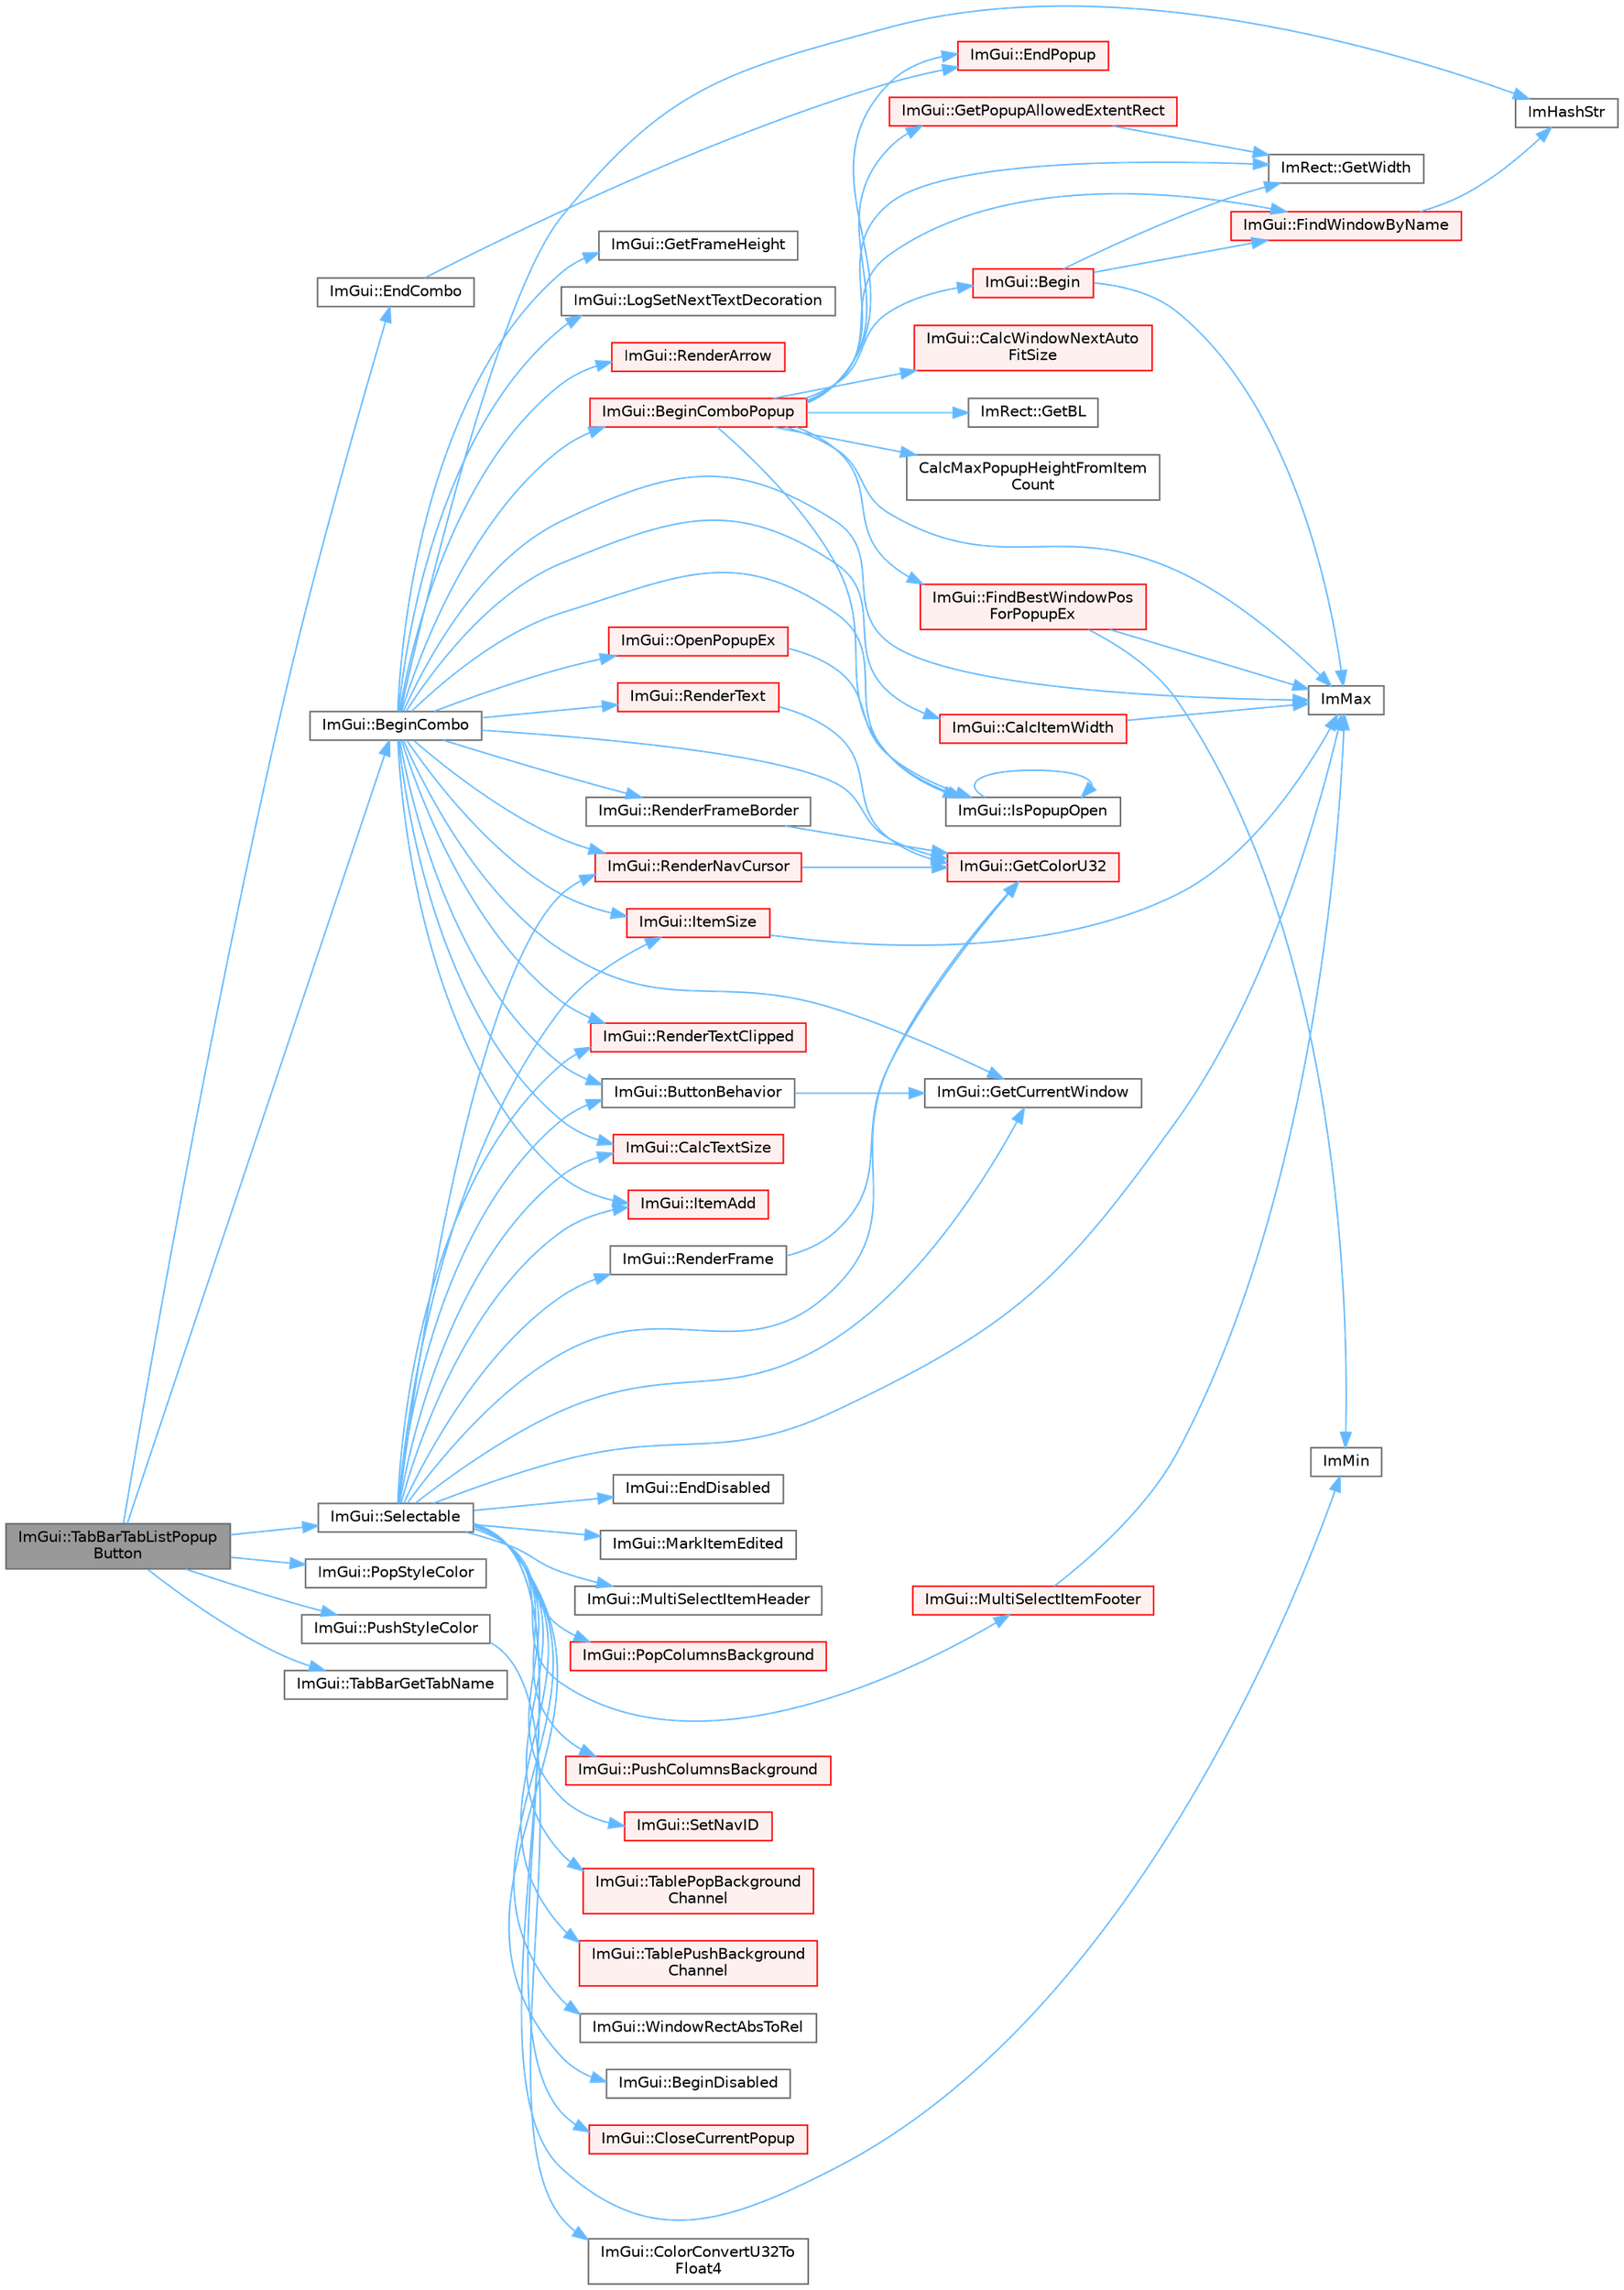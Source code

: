 digraph "ImGui::TabBarTabListPopupButton"
{
 // LATEX_PDF_SIZE
  bgcolor="transparent";
  edge [fontname=Helvetica,fontsize=10,labelfontname=Helvetica,labelfontsize=10];
  node [fontname=Helvetica,fontsize=10,shape=box,height=0.2,width=0.4];
  rankdir="LR";
  Node1 [id="Node000001",label="ImGui::TabBarTabListPopup\lButton",height=0.2,width=0.4,color="gray40", fillcolor="grey60", style="filled", fontcolor="black",tooltip=" "];
  Node1 -> Node2 [id="edge1_Node000001_Node000002",color="steelblue1",style="solid",tooltip=" "];
  Node2 [id="Node000002",label="ImGui::BeginCombo",height=0.2,width=0.4,color="grey40", fillcolor="white", style="filled",URL="$namespace_im_gui.html#aa895095bdc7a2907375c555e245575ea",tooltip=" "];
  Node2 -> Node3 [id="edge2_Node000002_Node000003",color="steelblue1",style="solid",tooltip=" "];
  Node3 [id="Node000003",label="ImGui::BeginComboPopup",height=0.2,width=0.4,color="red", fillcolor="#FFF0F0", style="filled",URL="$namespace_im_gui.html#a6ecb51142fcb72cd19ff002c3a7d8e25",tooltip=" "];
  Node3 -> Node4 [id="edge3_Node000003_Node000004",color="steelblue1",style="solid",tooltip=" "];
  Node4 [id="Node000004",label="ImGui::Begin",height=0.2,width=0.4,color="red", fillcolor="#FFF0F0", style="filled",URL="$namespace_im_gui.html#a581e58db0bc930bafa4a5d23093a2b99",tooltip=" "];
  Node4 -> Node460 [id="edge4_Node000004_Node000460",color="steelblue1",style="solid",tooltip=" "];
  Node460 [id="Node000460",label="ImGui::FindWindowByName",height=0.2,width=0.4,color="red", fillcolor="#FFF0F0", style="filled",URL="$namespace_im_gui.html#abca25f22c02e73d5eb2e9c72c4557813",tooltip=" "];
  Node460 -> Node53 [id="edge5_Node000460_Node000053",color="steelblue1",style="solid",tooltip=" "];
  Node53 [id="Node000053",label="ImHashStr",height=0.2,width=0.4,color="grey40", fillcolor="white", style="filled",URL="$imgui_8cpp.html#ab6659b5d67f7a3369e099ce890e12223",tooltip=" "];
  Node4 -> Node16 [id="edge6_Node000004_Node000016",color="steelblue1",style="solid",tooltip=" "];
  Node16 [id="Node000016",label="ImRect::GetWidth",height=0.2,width=0.4,color="grey40", fillcolor="white", style="filled",URL="$struct_im_rect.html#afa75cb8491f20901c96166d17dcddac4",tooltip=" "];
  Node4 -> Node7 [id="edge7_Node000004_Node000007",color="steelblue1",style="solid",tooltip=" "];
  Node7 [id="Node000007",label="ImMax",height=0.2,width=0.4,color="grey40", fillcolor="white", style="filled",URL="$imgui__internal_8h.html#a7667efd95147d0422f140917c71a9226",tooltip=" "];
  Node3 -> Node508 [id="edge8_Node000003_Node000508",color="steelblue1",style="solid",tooltip=" "];
  Node508 [id="Node000508",label="CalcMaxPopupHeightFromItem\lCount",height=0.2,width=0.4,color="grey40", fillcolor="white", style="filled",URL="$imgui__widgets_8cpp.html#a295cb58de3f221694160b173529ca4d7",tooltip=" "];
  Node3 -> Node509 [id="edge9_Node000003_Node000509",color="steelblue1",style="solid",tooltip=" "];
  Node509 [id="Node000509",label="ImGui::CalcWindowNextAuto\lFitSize",height=0.2,width=0.4,color="red", fillcolor="#FFF0F0", style="filled",URL="$namespace_im_gui.html#aa306c009063e86091ed61d80d4d231f6",tooltip=" "];
  Node3 -> Node283 [id="edge10_Node000003_Node000283",color="steelblue1",style="solid",tooltip=" "];
  Node283 [id="Node000283",label="ImGui::EndPopup",height=0.2,width=0.4,color="red", fillcolor="#FFF0F0", style="filled",URL="$namespace_im_gui.html#aa6a9b5696f2ea7eed7683425fc77b8f2",tooltip=" "];
  Node3 -> Node457 [id="edge11_Node000003_Node000457",color="steelblue1",style="solid",tooltip=" "];
  Node457 [id="Node000457",label="ImGui::FindBestWindowPos\lForPopupEx",height=0.2,width=0.4,color="red", fillcolor="#FFF0F0", style="filled",URL="$namespace_im_gui.html#ab4a820eead6cd418d7be66e142bf3478",tooltip=" "];
  Node457 -> Node7 [id="edge12_Node000457_Node000007",color="steelblue1",style="solid",tooltip=" "];
  Node457 -> Node8 [id="edge13_Node000457_Node000008",color="steelblue1",style="solid",tooltip=" "];
  Node8 [id="Node000008",label="ImMin",height=0.2,width=0.4,color="grey40", fillcolor="white", style="filled",URL="$imgui__internal_8h.html#a7f9d7828066a9d61b5630adcdf4655d3",tooltip=" "];
  Node3 -> Node460 [id="edge14_Node000003_Node000460",color="steelblue1",style="solid",tooltip=" "];
  Node3 -> Node472 [id="edge15_Node000003_Node000472",color="steelblue1",style="solid",tooltip=" "];
  Node472 [id="Node000472",label="ImRect::GetBL",height=0.2,width=0.4,color="grey40", fillcolor="white", style="filled",URL="$struct_im_rect.html#a59d9751bc7be6745dddf5b83b9155669",tooltip=" "];
  Node3 -> Node458 [id="edge16_Node000003_Node000458",color="steelblue1",style="solid",tooltip=" "];
  Node458 [id="Node000458",label="ImGui::GetPopupAllowedExtentRect",height=0.2,width=0.4,color="red", fillcolor="#FFF0F0", style="filled",URL="$namespace_im_gui.html#a7204f5be9c8656e604ab88aa9158513c",tooltip=" "];
  Node458 -> Node16 [id="edge17_Node000458_Node000016",color="steelblue1",style="solid",tooltip=" "];
  Node3 -> Node16 [id="edge18_Node000003_Node000016",color="steelblue1",style="solid",tooltip=" "];
  Node3 -> Node7 [id="edge19_Node000003_Node000007",color="steelblue1",style="solid",tooltip=" "];
  Node3 -> Node269 [id="edge20_Node000003_Node000269",color="steelblue1",style="solid",tooltip=" "];
  Node269 [id="Node000269",label="ImGui::IsPopupOpen",height=0.2,width=0.4,color="grey40", fillcolor="white", style="filled",URL="$namespace_im_gui.html#a0e351145d0936e79948094166757712e",tooltip=" "];
  Node269 -> Node269 [id="edge21_Node000269_Node000269",color="steelblue1",style="solid",tooltip=" "];
  Node2 -> Node88 [id="edge22_Node000002_Node000088",color="steelblue1",style="solid",tooltip=" "];
  Node88 [id="Node000088",label="ImGui::ButtonBehavior",height=0.2,width=0.4,color="grey40", fillcolor="white", style="filled",URL="$namespace_im_gui.html#a65a4f18b1bc8ce0f351687922089f374",tooltip=" "];
  Node88 -> Node89 [id="edge23_Node000088_Node000089",color="steelblue1",style="solid",tooltip=" "];
  Node89 [id="Node000089",label="ImGui::GetCurrentWindow",height=0.2,width=0.4,color="grey40", fillcolor="white", style="filled",URL="$namespace_im_gui.html#ac452417b5004ca16a814a72cff153526",tooltip=" "];
  Node2 -> Node511 [id="edge24_Node000002_Node000511",color="steelblue1",style="solid",tooltip=" "];
  Node511 [id="Node000511",label="ImGui::CalcItemWidth",height=0.2,width=0.4,color="red", fillcolor="#FFF0F0", style="filled",URL="$namespace_im_gui.html#ab3b3ba92ebd8bca4a552dd93321a1994",tooltip=" "];
  Node511 -> Node7 [id="edge25_Node000511_Node000007",color="steelblue1",style="solid",tooltip=" "];
  Node2 -> Node142 [id="edge26_Node000002_Node000142",color="steelblue1",style="solid",tooltip=" "];
  Node142 [id="Node000142",label="ImGui::CalcTextSize",height=0.2,width=0.4,color="red", fillcolor="#FFF0F0", style="filled",URL="$namespace_im_gui.html#a848b9db6cc4a186751c0ecebcaadc33b",tooltip=" "];
  Node2 -> Node90 [id="edge27_Node000002_Node000090",color="steelblue1",style="solid",tooltip=" "];
  Node90 [id="Node000090",label="ImGui::GetColorU32",height=0.2,width=0.4,color="red", fillcolor="#FFF0F0", style="filled",URL="$namespace_im_gui.html#a0de2d9bd347d9866511eb8d014e62556",tooltip=" "];
  Node2 -> Node89 [id="edge28_Node000002_Node000089",color="steelblue1",style="solid",tooltip=" "];
  Node2 -> Node224 [id="edge29_Node000002_Node000224",color="steelblue1",style="solid",tooltip=" "];
  Node224 [id="Node000224",label="ImGui::GetFrameHeight",height=0.2,width=0.4,color="grey40", fillcolor="white", style="filled",URL="$namespace_im_gui.html#ae560f17cf3262017cee888d1eb77f294",tooltip=" "];
  Node2 -> Node53 [id="edge30_Node000002_Node000053",color="steelblue1",style="solid",tooltip=" "];
  Node2 -> Node7 [id="edge31_Node000002_Node000007",color="steelblue1",style="solid",tooltip=" "];
  Node2 -> Node269 [id="edge32_Node000002_Node000269",color="steelblue1",style="solid",tooltip=" "];
  Node2 -> Node112 [id="edge33_Node000002_Node000112",color="steelblue1",style="solid",tooltip=" "];
  Node112 [id="Node000112",label="ImGui::ItemAdd",height=0.2,width=0.4,color="red", fillcolor="#FFF0F0", style="filled",URL="$namespace_im_gui.html#a0c2ccafc8d403c02a6590ac21157b9ac",tooltip=" "];
  Node2 -> Node173 [id="edge34_Node000002_Node000173",color="steelblue1",style="solid",tooltip=" "];
  Node173 [id="Node000173",label="ImGui::ItemSize",height=0.2,width=0.4,color="red", fillcolor="#FFF0F0", style="filled",URL="$namespace_im_gui.html#a4b5818a652d943ea54e0cec9fb3943d7",tooltip=" "];
  Node173 -> Node7 [id="edge35_Node000173_Node000007",color="steelblue1",style="solid",tooltip=" "];
  Node2 -> Node295 [id="edge36_Node000002_Node000295",color="steelblue1",style="solid",tooltip=" "];
  Node295 [id="Node000295",label="ImGui::LogSetNextTextDecoration",height=0.2,width=0.4,color="grey40", fillcolor="white", style="filled",URL="$namespace_im_gui.html#a66bc1e61bff5f2170bcd2d7d071eaa22",tooltip=" "];
  Node2 -> Node267 [id="edge37_Node000002_Node000267",color="steelblue1",style="solid",tooltip=" "];
  Node267 [id="Node000267",label="ImGui::OpenPopupEx",height=0.2,width=0.4,color="red", fillcolor="#FFF0F0", style="filled",URL="$namespace_im_gui.html#ac1570338b44e1f1311055db7ae41c47b",tooltip=" "];
  Node267 -> Node269 [id="edge38_Node000267_Node000269",color="steelblue1",style="solid",tooltip=" "];
  Node2 -> Node225 [id="edge39_Node000002_Node000225",color="steelblue1",style="solid",tooltip=" "];
  Node225 [id="Node000225",label="ImGui::RenderArrow",height=0.2,width=0.4,color="red", fillcolor="#FFF0F0", style="filled",URL="$namespace_im_gui.html#a7ec12551caa737505087c80e38b94937",tooltip=" "];
  Node2 -> Node512 [id="edge40_Node000002_Node000512",color="steelblue1",style="solid",tooltip=" "];
  Node512 [id="Node000512",label="ImGui::RenderFrameBorder",height=0.2,width=0.4,color="grey40", fillcolor="white", style="filled",URL="$namespace_im_gui.html#adc76239c2006e66f8dab7638529a763d",tooltip=" "];
  Node512 -> Node90 [id="edge41_Node000512_Node000090",color="steelblue1",style="solid",tooltip=" "];
  Node2 -> Node228 [id="edge42_Node000002_Node000228",color="steelblue1",style="solid",tooltip=" "];
  Node228 [id="Node000228",label="ImGui::RenderNavCursor",height=0.2,width=0.4,color="red", fillcolor="#FFF0F0", style="filled",URL="$namespace_im_gui.html#a2722dcfe26c7f6e8cd522102ef5b7df2",tooltip=" "];
  Node228 -> Node90 [id="edge43_Node000228_Node000090",color="steelblue1",style="solid",tooltip=" "];
  Node2 -> Node301 [id="edge44_Node000002_Node000301",color="steelblue1",style="solid",tooltip=" "];
  Node301 [id="Node000301",label="ImGui::RenderText",height=0.2,width=0.4,color="red", fillcolor="#FFF0F0", style="filled",URL="$namespace_im_gui.html#a9971ce57f2a288ac3a12df886c5550d1",tooltip=" "];
  Node301 -> Node90 [id="edge45_Node000301_Node000090",color="steelblue1",style="solid",tooltip=" "];
  Node2 -> Node312 [id="edge46_Node000002_Node000312",color="steelblue1",style="solid",tooltip=" "];
  Node312 [id="Node000312",label="ImGui::RenderTextClipped",height=0.2,width=0.4,color="red", fillcolor="#FFF0F0", style="filled",URL="$namespace_im_gui.html#ab362eafae794c7364a6b96ea06f38eb9",tooltip=" "];
  Node1 -> Node513 [id="edge47_Node000001_Node000513",color="steelblue1",style="solid",tooltip=" "];
  Node513 [id="Node000513",label="ImGui::EndCombo",height=0.2,width=0.4,color="grey40", fillcolor="white", style="filled",URL="$namespace_im_gui.html#a63434692d7de278875c7ea0143fbe6e4",tooltip=" "];
  Node513 -> Node283 [id="edge48_Node000513_Node000283",color="steelblue1",style="solid",tooltip=" "];
  Node1 -> Node230 [id="edge49_Node000001_Node000230",color="steelblue1",style="solid",tooltip=" "];
  Node230 [id="Node000230",label="ImGui::PopStyleColor",height=0.2,width=0.4,color="grey40", fillcolor="white", style="filled",URL="$namespace_im_gui.html#a9795f730b4043a98b6254738d86efcdc",tooltip=" "];
  Node1 -> Node232 [id="edge50_Node000001_Node000232",color="steelblue1",style="solid",tooltip=" "];
  Node232 [id="Node000232",label="ImGui::PushStyleColor",height=0.2,width=0.4,color="grey40", fillcolor="white", style="filled",URL="$namespace_im_gui.html#a77ee84afb636e05eb4b2d6eeddcc2aa8",tooltip=" "];
  Node232 -> Node233 [id="edge51_Node000232_Node000233",color="steelblue1",style="solid",tooltip=" "];
  Node233 [id="Node000233",label="ImGui::ColorConvertU32To\lFloat4",height=0.2,width=0.4,color="grey40", fillcolor="white", style="filled",URL="$namespace_im_gui.html#a74df648cad381b5ad979c3609b7f4b2a",tooltip=" "];
  Node1 -> Node302 [id="edge52_Node000001_Node000302",color="steelblue1",style="solid",tooltip=" "];
  Node302 [id="Node000302",label="ImGui::Selectable",height=0.2,width=0.4,color="grey40", fillcolor="white", style="filled",URL="$namespace_im_gui.html#af98575238bda183a523df19fb447af60",tooltip=" "];
  Node302 -> Node292 [id="edge53_Node000302_Node000292",color="steelblue1",style="solid",tooltip=" "];
  Node292 [id="Node000292",label="ImGui::BeginDisabled",height=0.2,width=0.4,color="grey40", fillcolor="white", style="filled",URL="$namespace_im_gui.html#ae90e9a26f01d0d45f6bf7ca720d170d1",tooltip=" "];
  Node302 -> Node88 [id="edge54_Node000302_Node000088",color="steelblue1",style="solid",tooltip=" "];
  Node302 -> Node142 [id="edge55_Node000302_Node000142",color="steelblue1",style="solid",tooltip=" "];
  Node302 -> Node303 [id="edge56_Node000302_Node000303",color="steelblue1",style="solid",tooltip=" "];
  Node303 [id="Node000303",label="ImGui::CloseCurrentPopup",height=0.2,width=0.4,color="red", fillcolor="#FFF0F0", style="filled",URL="$namespace_im_gui.html#aeaec6479834db7918260fc082107f90b",tooltip=" "];
  Node302 -> Node170 [id="edge57_Node000302_Node000170",color="steelblue1",style="solid",tooltip=" "];
  Node170 [id="Node000170",label="ImGui::EndDisabled",height=0.2,width=0.4,color="grey40", fillcolor="white", style="filled",URL="$namespace_im_gui.html#a9e6088c6c690ddff1302b6e42b380733",tooltip=" "];
  Node302 -> Node90 [id="edge58_Node000302_Node000090",color="steelblue1",style="solid",tooltip=" "];
  Node302 -> Node89 [id="edge59_Node000302_Node000089",color="steelblue1",style="solid",tooltip=" "];
  Node302 -> Node7 [id="edge60_Node000302_Node000007",color="steelblue1",style="solid",tooltip=" "];
  Node302 -> Node8 [id="edge61_Node000302_Node000008",color="steelblue1",style="solid",tooltip=" "];
  Node302 -> Node112 [id="edge62_Node000302_Node000112",color="steelblue1",style="solid",tooltip=" "];
  Node302 -> Node173 [id="edge63_Node000302_Node000173",color="steelblue1",style="solid",tooltip=" "];
  Node302 -> Node304 [id="edge64_Node000302_Node000304",color="steelblue1",style="solid",tooltip=" "];
  Node304 [id="Node000304",label="ImGui::MarkItemEdited",height=0.2,width=0.4,color="grey40", fillcolor="white", style="filled",URL="$namespace_im_gui.html#a83036681a36fbee2d35b5b57a1ef72e6",tooltip=" "];
  Node302 -> Node305 [id="edge65_Node000302_Node000305",color="steelblue1",style="solid",tooltip=" "];
  Node305 [id="Node000305",label="ImGui::MultiSelectItemFooter",height=0.2,width=0.4,color="red", fillcolor="#FFF0F0", style="filled",URL="$namespace_im_gui.html#a69762bfb0eaf3daa730895737bce05e5",tooltip=" "];
  Node305 -> Node7 [id="edge66_Node000305_Node000007",color="steelblue1",style="solid",tooltip=" "];
  Node302 -> Node309 [id="edge67_Node000302_Node000309",color="steelblue1",style="solid",tooltip=" "];
  Node309 [id="Node000309",label="ImGui::MultiSelectItemHeader",height=0.2,width=0.4,color="grey40", fillcolor="white", style="filled",URL="$namespace_im_gui.html#a42a98da805c3612b26b829e0567fdc0f",tooltip=" "];
  Node302 -> Node310 [id="edge68_Node000302_Node000310",color="steelblue1",style="solid",tooltip=" "];
  Node310 [id="Node000310",label="ImGui::PopColumnsBackground",height=0.2,width=0.4,color="red", fillcolor="#FFF0F0", style="filled",URL="$namespace_im_gui.html#a27c737fa1fc79164fc7d840e858b1845",tooltip=" "];
  Node302 -> Node311 [id="edge69_Node000302_Node000311",color="steelblue1",style="solid",tooltip=" "];
  Node311 [id="Node000311",label="ImGui::PushColumnsBackground",height=0.2,width=0.4,color="red", fillcolor="#FFF0F0", style="filled",URL="$namespace_im_gui.html#a39f557bf00d94069a41b0d40bd72c522",tooltip=" "];
  Node302 -> Node227 [id="edge70_Node000302_Node000227",color="steelblue1",style="solid",tooltip=" "];
  Node227 [id="Node000227",label="ImGui::RenderFrame",height=0.2,width=0.4,color="grey40", fillcolor="white", style="filled",URL="$namespace_im_gui.html#a6eb97ff501764c37df4ffd99ebadeba7",tooltip=" "];
  Node227 -> Node90 [id="edge71_Node000227_Node000090",color="steelblue1",style="solid",tooltip=" "];
  Node302 -> Node228 [id="edge72_Node000302_Node000228",color="steelblue1",style="solid",tooltip=" "];
  Node302 -> Node312 [id="edge73_Node000302_Node000312",color="steelblue1",style="solid",tooltip=" "];
  Node302 -> Node179 [id="edge74_Node000302_Node000179",color="steelblue1",style="solid",tooltip=" "];
  Node179 [id="Node000179",label="ImGui::SetNavID",height=0.2,width=0.4,color="red", fillcolor="#FFF0F0", style="filled",URL="$namespace_im_gui.html#a101d94ec7f8e0a219bbaee58558316eb",tooltip=" "];
  Node302 -> Node314 [id="edge75_Node000302_Node000314",color="steelblue1",style="solid",tooltip=" "];
  Node314 [id="Node000314",label="ImGui::TablePopBackground\lChannel",height=0.2,width=0.4,color="red", fillcolor="#FFF0F0", style="filled",URL="$namespace_im_gui.html#a4fe11c430ad1b6597d4ffbde7cdf257e",tooltip=" "];
  Node302 -> Node315 [id="edge76_Node000302_Node000315",color="steelblue1",style="solid",tooltip=" "];
  Node315 [id="Node000315",label="ImGui::TablePushBackground\lChannel",height=0.2,width=0.4,color="red", fillcolor="#FFF0F0", style="filled",URL="$namespace_im_gui.html#a6b6e0c511477248e9dd485c359f52eeb",tooltip=" "];
  Node302 -> Node133 [id="edge77_Node000302_Node000133",color="steelblue1",style="solid",tooltip=" "];
  Node133 [id="Node000133",label="ImGui::WindowRectAbsToRel",height=0.2,width=0.4,color="grey40", fillcolor="white", style="filled",URL="$namespace_im_gui.html#a06d8e9fae450c785dc8f61f6e03462a7",tooltip=" "];
  Node1 -> Node215 [id="edge78_Node000001_Node000215",color="steelblue1",style="solid",tooltip=" "];
  Node215 [id="Node000215",label="ImGui::TabBarGetTabName",height=0.2,width=0.4,color="grey40", fillcolor="white", style="filled",URL="$namespace_im_gui.html#a5ad2340bc5e4f8b0f8a77e8dc5621531",tooltip=" "];
}
